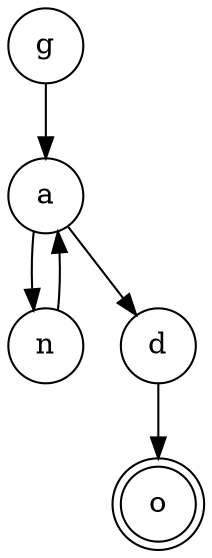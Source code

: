 digraph {   
    node [shape = doublecircle, color = black] o ;
    node [shape = circle];
    node [color= black];
    g -> a -> n -> a -> d -> o;	
}